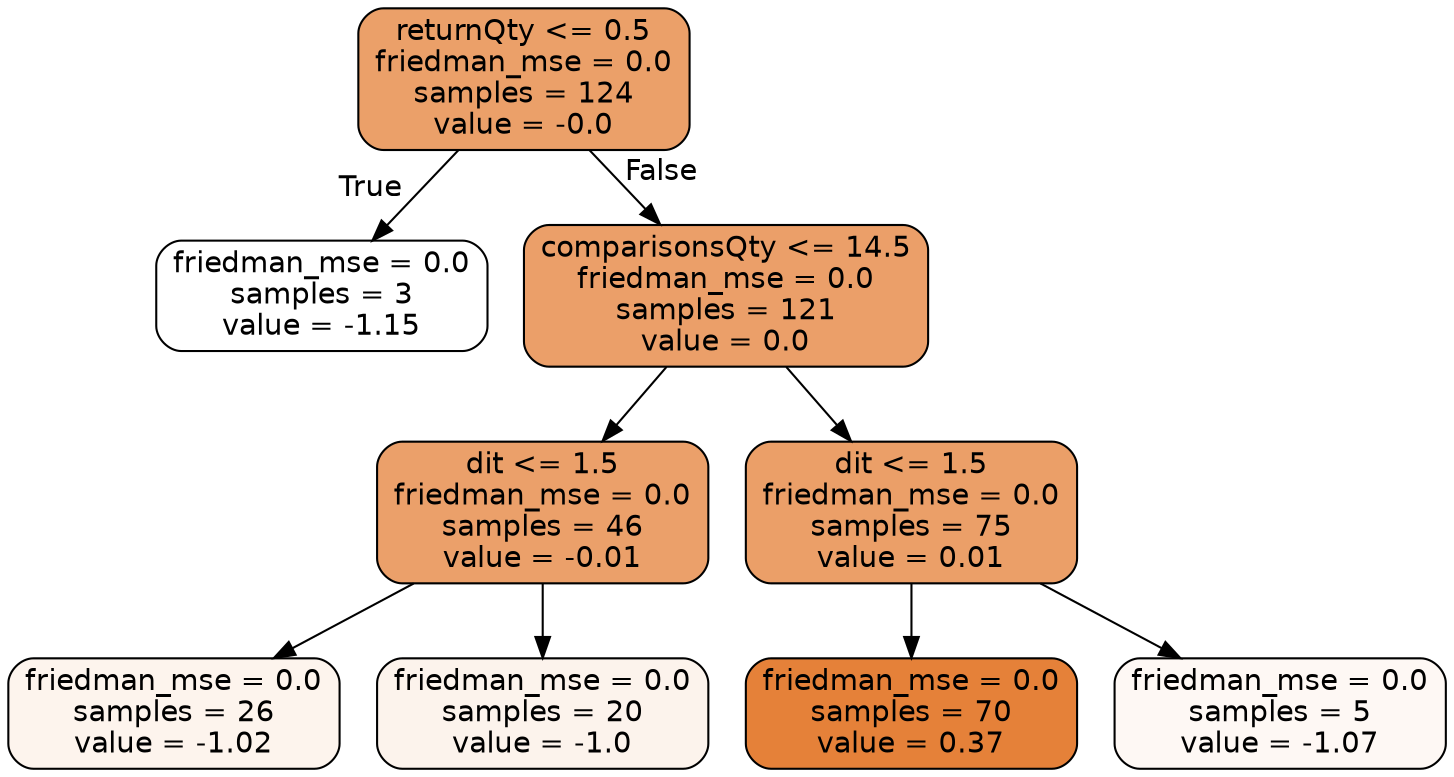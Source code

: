 digraph Tree {
node [shape=box, style="filled, rounded", color="black", fontname="helvetica"] ;
edge [fontname="helvetica"] ;
0 [label="returnQty <= 0.5\nfriedman_mse = 0.0\nsamples = 124\nvalue = -0.0", fillcolor="#eba069"] ;
1 [label="friedman_mse = 0.0\nsamples = 3\nvalue = -1.15", fillcolor="#ffffff"] ;
0 -> 1 [labeldistance=2.5, labelangle=45, headlabel="True"] ;
2 [label="comparisonsQty <= 14.5\nfriedman_mse = 0.0\nsamples = 121\nvalue = 0.0", fillcolor="#eb9f69"] ;
0 -> 2 [labeldistance=2.5, labelangle=-45, headlabel="False"] ;
3 [label="dit <= 1.5\nfriedman_mse = 0.0\nsamples = 46\nvalue = -0.01", fillcolor="#eba06a"] ;
2 -> 3 ;
7 [label="friedman_mse = 0.0\nsamples = 26\nvalue = -1.02", fillcolor="#fdf4ed"] ;
3 -> 7 ;
8 [label="friedman_mse = 0.0\nsamples = 20\nvalue = -1.0", fillcolor="#fcf3ec"] ;
3 -> 8 ;
4 [label="dit <= 1.5\nfriedman_mse = 0.0\nsamples = 75\nvalue = 0.01", fillcolor="#eb9f68"] ;
2 -> 4 ;
5 [label="friedman_mse = 0.0\nsamples = 70\nvalue = 0.37", fillcolor="#e58139"] ;
4 -> 5 ;
6 [label="friedman_mse = 0.0\nsamples = 5\nvalue = -1.07", fillcolor="#fef8f4"] ;
4 -> 6 ;
}